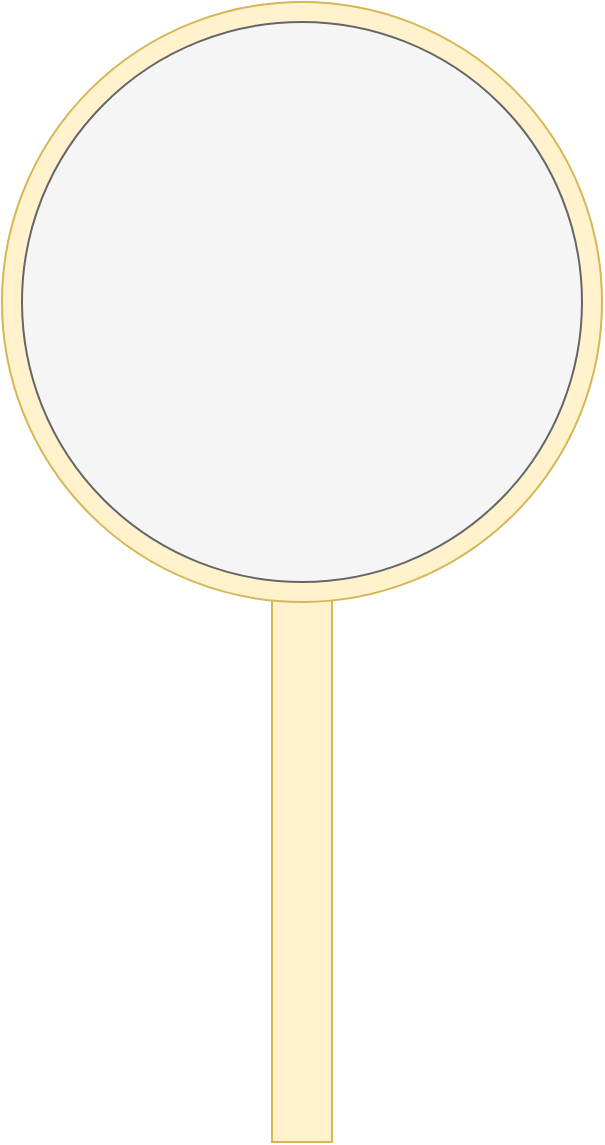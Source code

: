 <mxfile version="28.2.7">
  <diagram name="ページ1" id="h6BSBuVW8RNlUnqzb2uo">
    <mxGraphModel dx="1188" dy="658" grid="1" gridSize="10" guides="1" tooltips="1" connect="1" arrows="1" fold="1" page="1" pageScale="1" pageWidth="827" pageHeight="1169" math="0" shadow="0">
      <root>
        <mxCell id="0" />
        <mxCell id="1" parent="0" />
        <mxCell id="rI_zgyPLla_FLTqvw-kM-3" value="" style="rounded=0;whiteSpace=wrap;html=1;fillColor=#fff2cc;strokeColor=#d6b656;" vertex="1" parent="1">
          <mxGeometry x="525" y="620" width="30" height="280" as="geometry" />
        </mxCell>
        <mxCell id="rI_zgyPLla_FLTqvw-kM-1" value="" style="ellipse;whiteSpace=wrap;html=1;aspect=fixed;fillColor=#fff2cc;strokeColor=#d6b656;" vertex="1" parent="1">
          <mxGeometry x="390" y="330" width="300" height="300" as="geometry" />
        </mxCell>
        <mxCell id="rI_zgyPLla_FLTqvw-kM-2" value="" style="ellipse;whiteSpace=wrap;html=1;aspect=fixed;fillColor=#f5f5f5;fontColor=#333333;strokeColor=#666666;" vertex="1" parent="1">
          <mxGeometry x="400" y="340" width="280" height="280" as="geometry" />
        </mxCell>
      </root>
    </mxGraphModel>
  </diagram>
</mxfile>
